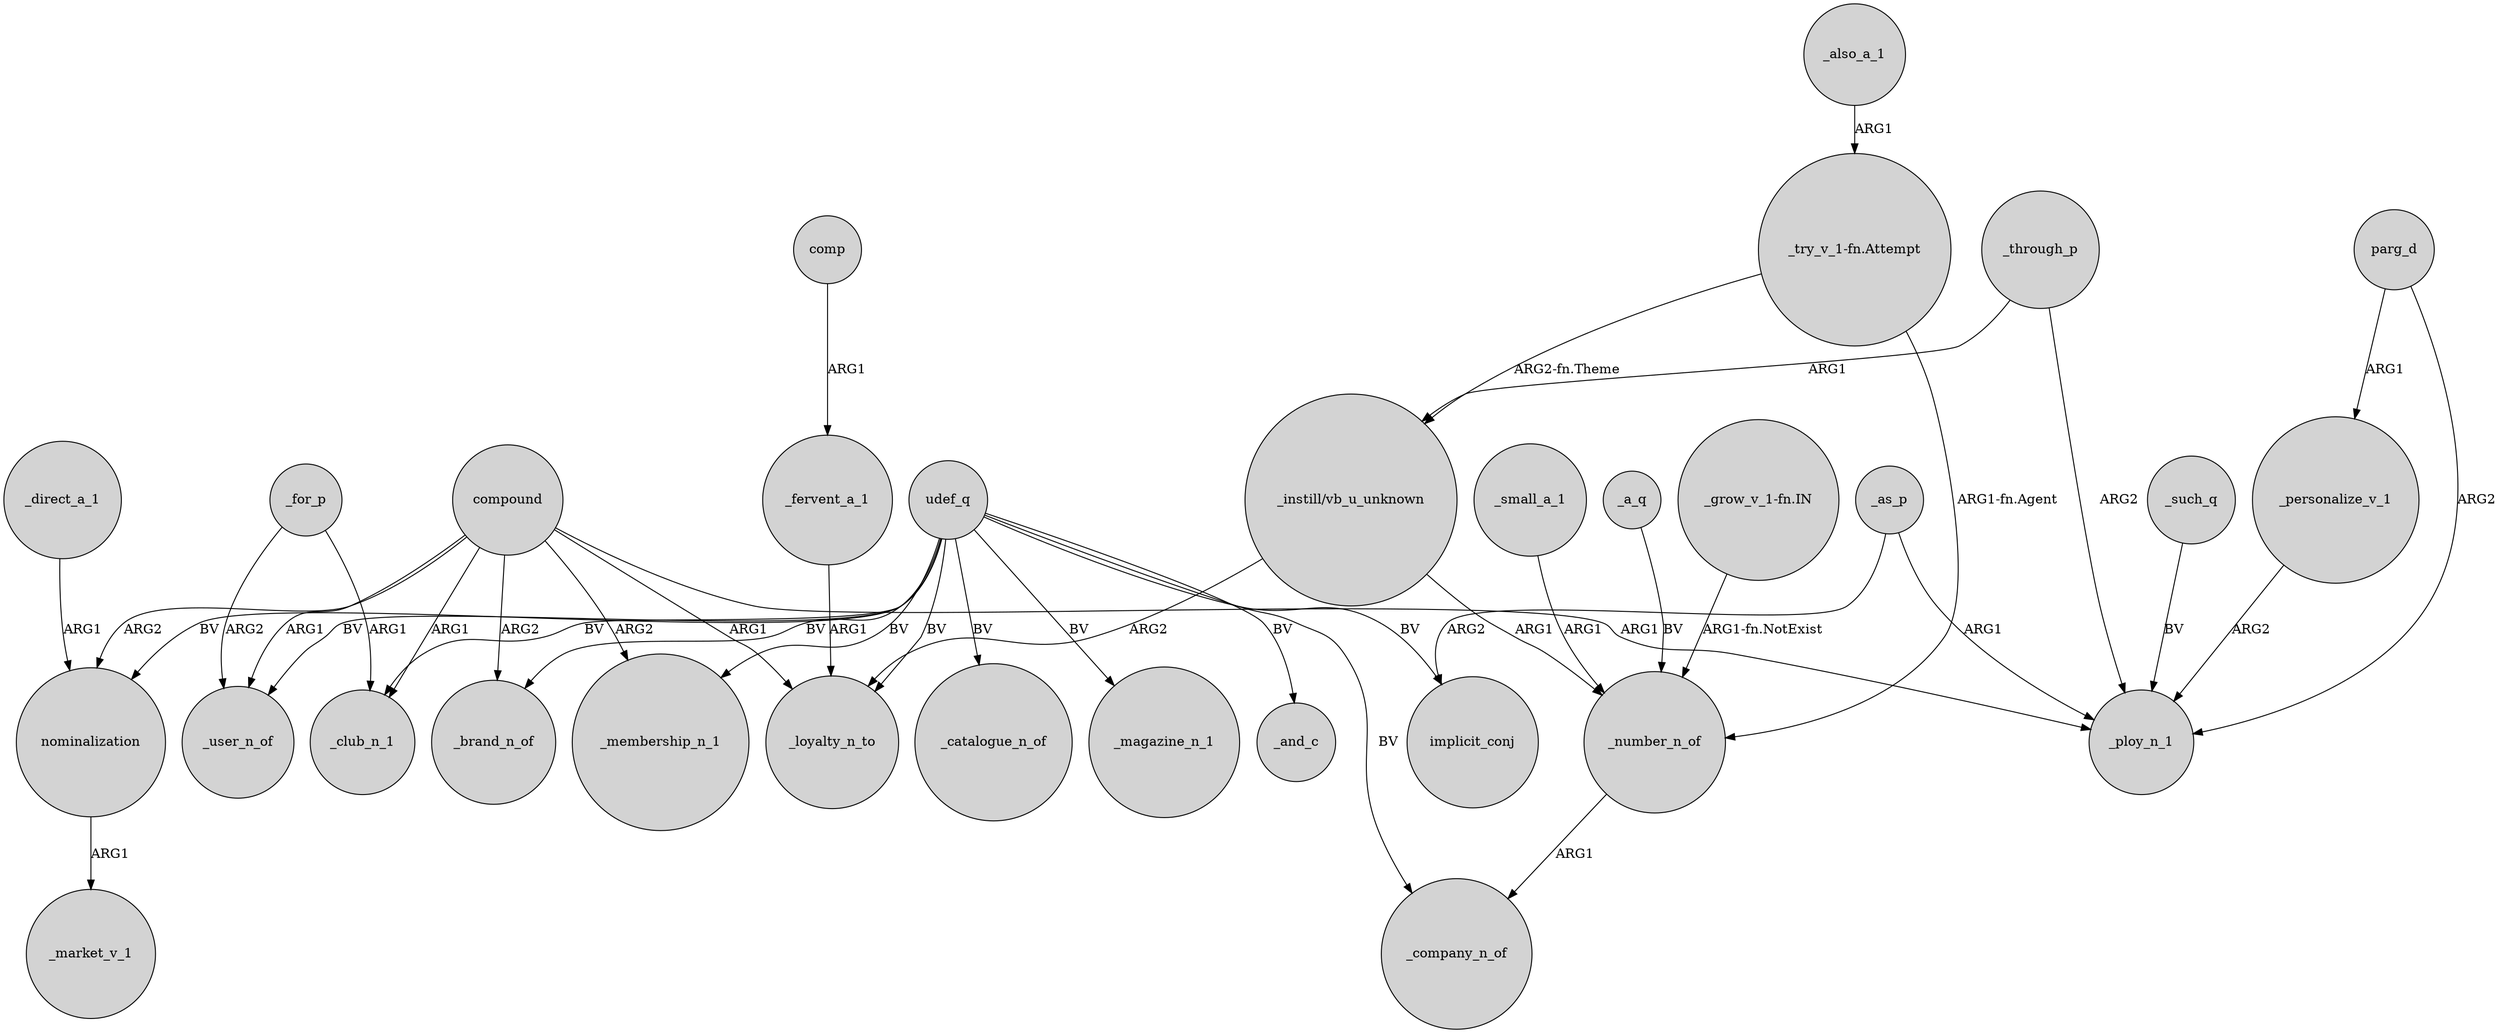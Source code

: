 digraph {
	node [shape=circle style=filled]
	compound -> _loyalty_n_to [label=ARG1]
	udef_q -> _membership_n_1 [label=BV]
	_a_q -> _number_n_of [label=BV]
	_through_p -> "_instill/vb_u_unknown" [label=ARG1]
	comp -> _fervent_a_1 [label=ARG1]
	_for_p -> _user_n_of [label=ARG2]
	compound -> _ploy_n_1 [label=ARG1]
	nominalization -> _market_v_1 [label=ARG1]
	udef_q -> _catalogue_n_of [label=BV]
	_small_a_1 -> _number_n_of [label=ARG1]
	_personalize_v_1 -> _ploy_n_1 [label=ARG2]
	"_try_v_1-fn.Attempt" -> "_instill/vb_u_unknown" [label="ARG2-fn.Theme"]
	compound -> _brand_n_of [label=ARG2]
	compound -> nominalization [label=ARG2]
	_as_p -> _ploy_n_1 [label=ARG1]
	udef_q -> implicit_conj [label=BV]
	_such_q -> _ploy_n_1 [label=BV]
	udef_q -> _user_n_of [label=BV]
	compound -> _membership_n_1 [label=ARG2]
	udef_q -> _magazine_n_1 [label=BV]
	"_try_v_1-fn.Attempt" -> _number_n_of [label="ARG1-fn.Agent"]
	udef_q -> _club_n_1 [label=BV]
	udef_q -> _loyalty_n_to [label=BV]
	parg_d -> _personalize_v_1 [label=ARG1]
	_also_a_1 -> "_try_v_1-fn.Attempt" [label=ARG1]
	compound -> _club_n_1 [label=ARG1]
	"_instill/vb_u_unknown" -> _loyalty_n_to [label=ARG2]
	_through_p -> _ploy_n_1 [label=ARG2]
	udef_q -> nominalization [label=BV]
	_for_p -> _club_n_1 [label=ARG1]
	compound -> _user_n_of [label=ARG1]
	udef_q -> _brand_n_of [label=BV]
	"_grow_v_1-fn.IN" -> _number_n_of [label="ARG1-fn.NotExist"]
	_direct_a_1 -> nominalization [label=ARG1]
	_as_p -> implicit_conj [label=ARG2]
	udef_q -> _company_n_of [label=BV]
	_number_n_of -> _company_n_of [label=ARG1]
	parg_d -> _ploy_n_1 [label=ARG2]
	udef_q -> _and_c [label=BV]
	"_instill/vb_u_unknown" -> _number_n_of [label=ARG1]
	_fervent_a_1 -> _loyalty_n_to [label=ARG1]
}
